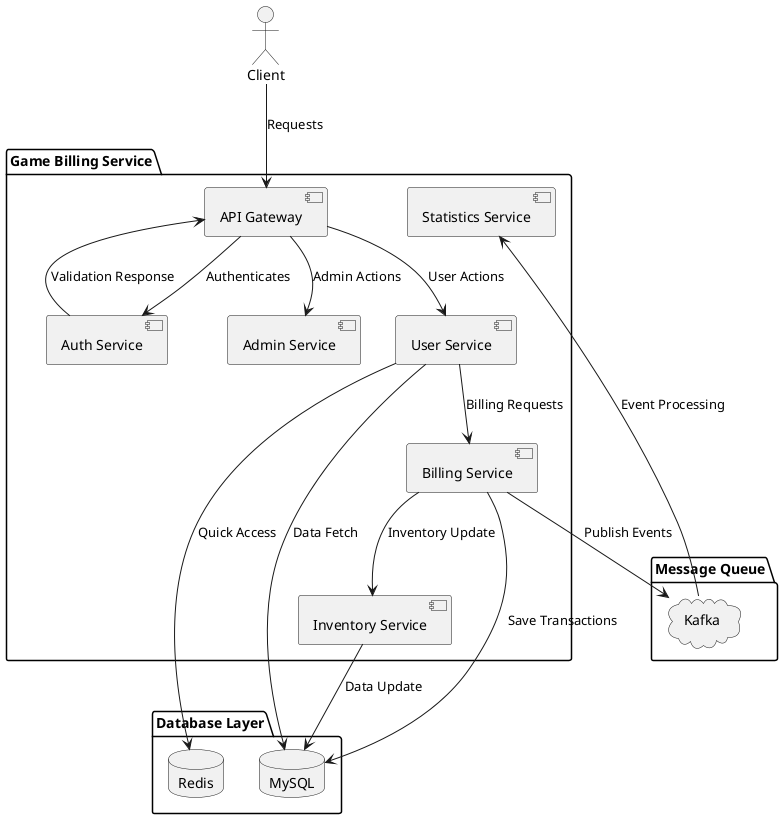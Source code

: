@startuml
package "Game Billing Service" {
    component "API Gateway" as Gateway
    component "Auth Service" as Auth
    component "User Service" as User
    component "Admin Service" as Admin
    component "Billing Service" as Billing
    component "Inventory Service" as Inventory
    component "Statistics Service" as Statistics
}

package "Database Layer" {
    database "MySQL" as DB
    database "Redis" as Cache
}

package "Message Queue" {
    cloud "Kafka" as MQ
}

actor Client

Client --> Gateway : Requests
Gateway --> Auth : Authenticates
Gateway --> User : User Actions
Gateway --> Admin : Admin Actions
Auth --> Gateway : Validation Response
User --> Billing : Billing Requests
User --> Cache : Quick Access
User --> DB : Data Fetch
Billing --> Inventory : Inventory Update
Billing --> DB : Save Transactions
Billing --> MQ : Publish Events
Inventory --> DB : Data Update
MQ --> Statistics : Event Processing
@enduml
@startuml
node "Client" {
    [Mobile App]
    [Web App]
}

node "API Layer" {
    [API Gateway]
}

node "Service Layer" {
    [Auth Service]
    [Billing Service]
    [Coupon Service]
    [Notification Service]
    [Logging Service]
}

node "Database Layer" {
    [MySQL]
    [Redis]
}

cloud "Kafka" as MQ

[Mobile App] --> [API Gateway] : HTTPS
[Web App] --> [API Gateway] : HTTPS
[API Gateway] --> [Auth Service] : REST API
[API Gateway] --> [Billing Service] : REST API
[Billing Service] --> [Coupon Service] : gRPC
[Billing Service] --> [Kafka] : Publish
[Billing Service] --> [MySQL] : SQL Insert
[Billing Service] --> [Redis] : Cache Query
[Kafka] --> [Notification Service] : Subscribe
[Logging Service] --> [MySQL] : Insert Logs
@enduml
